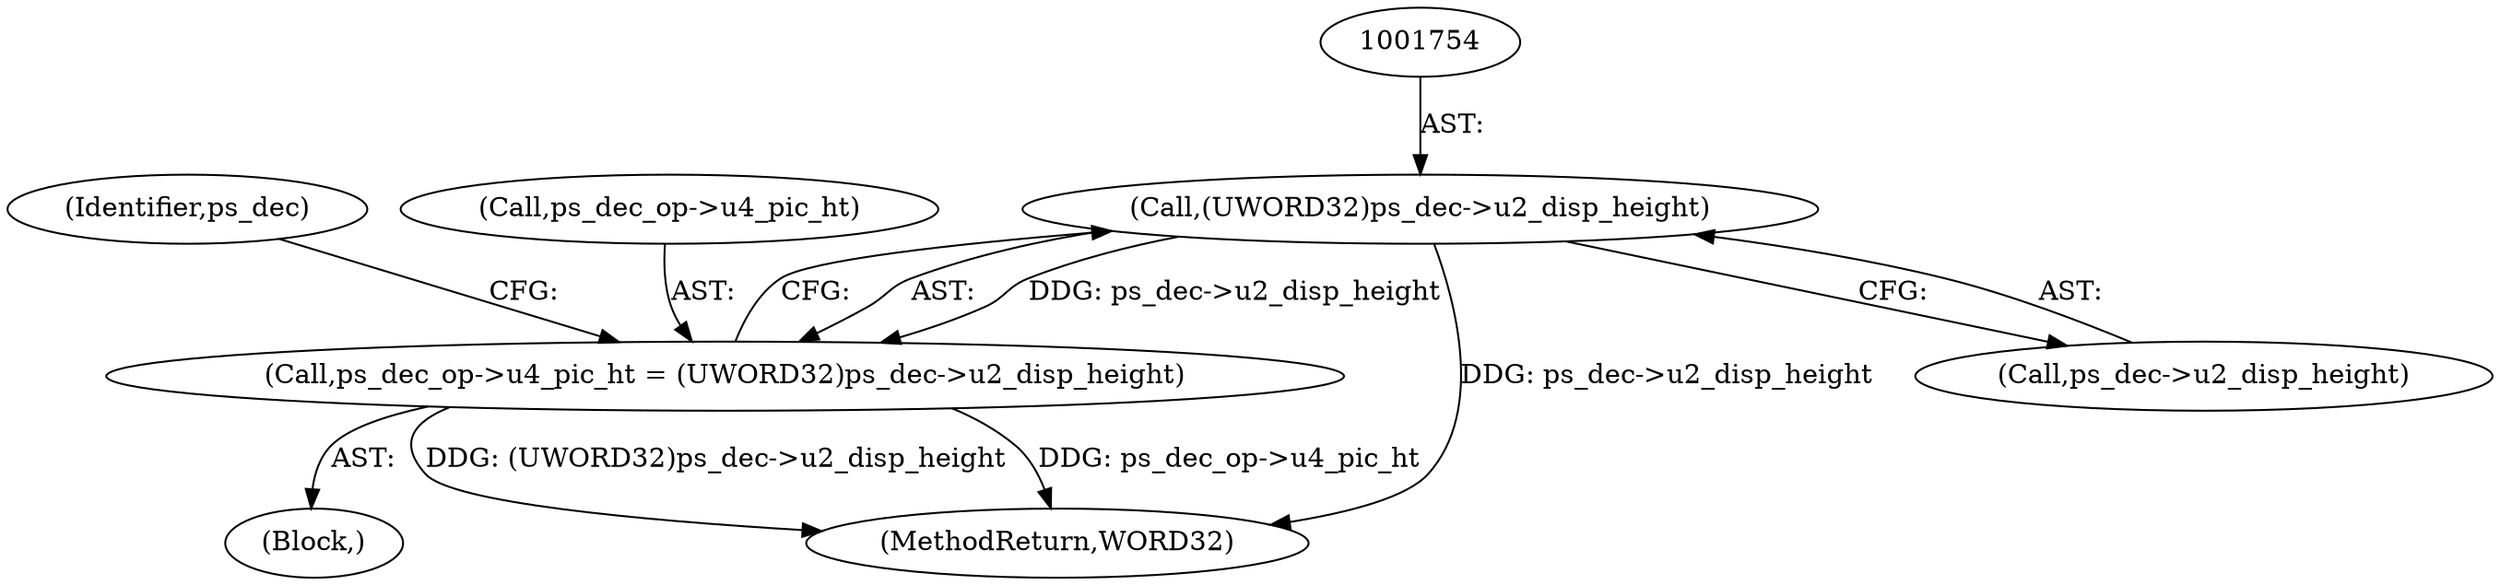 digraph "0_Android_0b23c81c3dd9ec38f7e6806a3955fed1925541a0@pointer" {
"1001753" [label="(Call,(UWORD32)ps_dec->u2_disp_height)"];
"1001749" [label="(Call,ps_dec_op->u4_pic_ht = (UWORD32)ps_dec->u2_disp_height)"];
"1001761" [label="(Identifier,ps_dec)"];
"1002226" [label="(MethodReturn,WORD32)"];
"1001750" [label="(Call,ps_dec_op->u4_pic_ht)"];
"1001755" [label="(Call,ps_dec->u2_disp_height)"];
"1001739" [label="(Block,)"];
"1001753" [label="(Call,(UWORD32)ps_dec->u2_disp_height)"];
"1001749" [label="(Call,ps_dec_op->u4_pic_ht = (UWORD32)ps_dec->u2_disp_height)"];
"1001753" -> "1001749"  [label="AST: "];
"1001753" -> "1001755"  [label="CFG: "];
"1001754" -> "1001753"  [label="AST: "];
"1001755" -> "1001753"  [label="AST: "];
"1001749" -> "1001753"  [label="CFG: "];
"1001753" -> "1002226"  [label="DDG: ps_dec->u2_disp_height"];
"1001753" -> "1001749"  [label="DDG: ps_dec->u2_disp_height"];
"1001749" -> "1001739"  [label="AST: "];
"1001750" -> "1001749"  [label="AST: "];
"1001761" -> "1001749"  [label="CFG: "];
"1001749" -> "1002226"  [label="DDG: ps_dec_op->u4_pic_ht"];
"1001749" -> "1002226"  [label="DDG: (UWORD32)ps_dec->u2_disp_height"];
}
